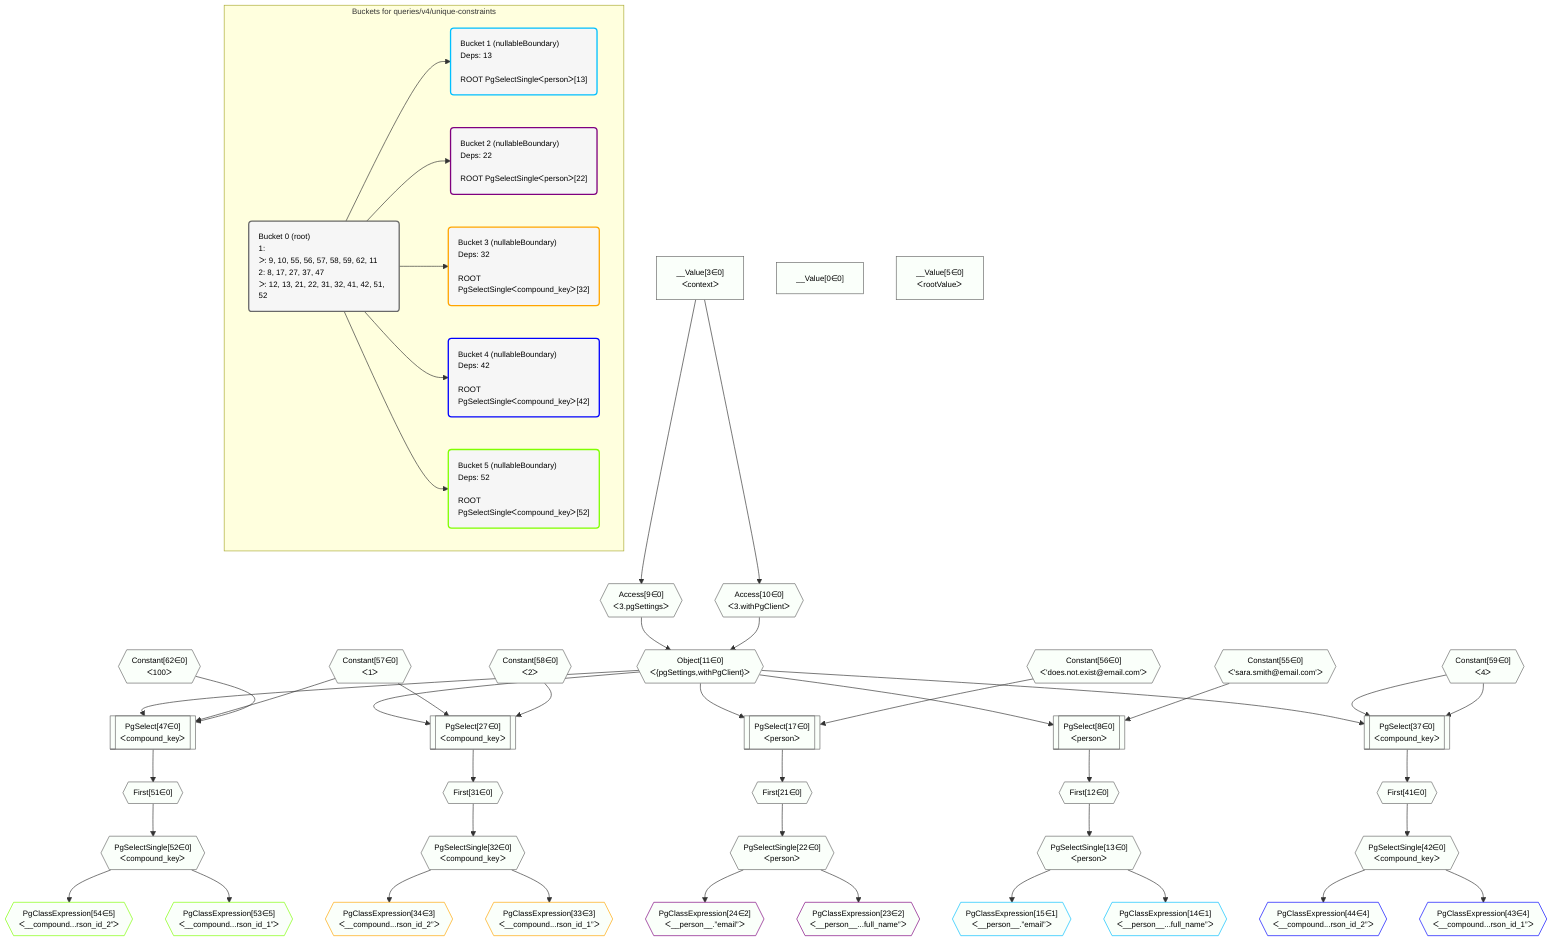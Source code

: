 %%{init: {'themeVariables': { 'fontSize': '12px'}}}%%
graph TD
    classDef path fill:#eee,stroke:#000,color:#000
    classDef plan fill:#fff,stroke-width:1px,color:#000
    classDef itemplan fill:#fff,stroke-width:2px,color:#000
    classDef unbatchedplan fill:#dff,stroke-width:1px,color:#000
    classDef sideeffectplan fill:#fcc,stroke-width:2px,color:#000
    classDef bucket fill:#f6f6f6,color:#000,stroke-width:2px,text-align:left


    %% plan dependencies
    PgSelect27[["PgSelect[27∈0]<br />ᐸcompound_keyᐳ"]]:::plan
    Object11{{"Object[11∈0]<br />ᐸ{pgSettings,withPgClient}ᐳ"}}:::plan
    Constant57{{"Constant[57∈0]<br />ᐸ1ᐳ"}}:::plan
    Constant58{{"Constant[58∈0]<br />ᐸ2ᐳ"}}:::plan
    Object11 & Constant57 & Constant58 --> PgSelect27
    PgSelect37[["PgSelect[37∈0]<br />ᐸcompound_keyᐳ"]]:::plan
    Constant59{{"Constant[59∈0]<br />ᐸ4ᐳ"}}:::plan
    Object11 & Constant59 & Constant59 --> PgSelect37
    PgSelect47[["PgSelect[47∈0]<br />ᐸcompound_keyᐳ"]]:::plan
    Constant62{{"Constant[62∈0]<br />ᐸ100ᐳ"}}:::plan
    Object11 & Constant57 & Constant62 --> PgSelect47
    PgSelect8[["PgSelect[8∈0]<br />ᐸpersonᐳ"]]:::plan
    Constant55{{"Constant[55∈0]<br />ᐸ'sara.smith@email.com'ᐳ"}}:::plan
    Object11 & Constant55 --> PgSelect8
    Access9{{"Access[9∈0]<br />ᐸ3.pgSettingsᐳ"}}:::plan
    Access10{{"Access[10∈0]<br />ᐸ3.withPgClientᐳ"}}:::plan
    Access9 & Access10 --> Object11
    PgSelect17[["PgSelect[17∈0]<br />ᐸpersonᐳ"]]:::plan
    Constant56{{"Constant[56∈0]<br />ᐸ'does.not.exist@email.com'ᐳ"}}:::plan
    Object11 & Constant56 --> PgSelect17
    __Value3["__Value[3∈0]<br />ᐸcontextᐳ"]:::plan
    __Value3 --> Access9
    __Value3 --> Access10
    First12{{"First[12∈0]"}}:::plan
    PgSelect8 --> First12
    PgSelectSingle13{{"PgSelectSingle[13∈0]<br />ᐸpersonᐳ"}}:::plan
    First12 --> PgSelectSingle13
    First21{{"First[21∈0]"}}:::plan
    PgSelect17 --> First21
    PgSelectSingle22{{"PgSelectSingle[22∈0]<br />ᐸpersonᐳ"}}:::plan
    First21 --> PgSelectSingle22
    First31{{"First[31∈0]"}}:::plan
    PgSelect27 --> First31
    PgSelectSingle32{{"PgSelectSingle[32∈0]<br />ᐸcompound_keyᐳ"}}:::plan
    First31 --> PgSelectSingle32
    First41{{"First[41∈0]"}}:::plan
    PgSelect37 --> First41
    PgSelectSingle42{{"PgSelectSingle[42∈0]<br />ᐸcompound_keyᐳ"}}:::plan
    First41 --> PgSelectSingle42
    First51{{"First[51∈0]"}}:::plan
    PgSelect47 --> First51
    PgSelectSingle52{{"PgSelectSingle[52∈0]<br />ᐸcompound_keyᐳ"}}:::plan
    First51 --> PgSelectSingle52
    __Value0["__Value[0∈0]"]:::plan
    __Value5["__Value[5∈0]<br />ᐸrootValueᐳ"]:::plan
    PgClassExpression14{{"PgClassExpression[14∈1]<br />ᐸ__person__...full_name”ᐳ"}}:::plan
    PgSelectSingle13 --> PgClassExpression14
    PgClassExpression15{{"PgClassExpression[15∈1]<br />ᐸ__person__.”email”ᐳ"}}:::plan
    PgSelectSingle13 --> PgClassExpression15
    PgClassExpression23{{"PgClassExpression[23∈2]<br />ᐸ__person__...full_name”ᐳ"}}:::plan
    PgSelectSingle22 --> PgClassExpression23
    PgClassExpression24{{"PgClassExpression[24∈2]<br />ᐸ__person__.”email”ᐳ"}}:::plan
    PgSelectSingle22 --> PgClassExpression24
    PgClassExpression33{{"PgClassExpression[33∈3]<br />ᐸ__compound...rson_id_1”ᐳ"}}:::plan
    PgSelectSingle32 --> PgClassExpression33
    PgClassExpression34{{"PgClassExpression[34∈3]<br />ᐸ__compound...rson_id_2”ᐳ"}}:::plan
    PgSelectSingle32 --> PgClassExpression34
    PgClassExpression43{{"PgClassExpression[43∈4]<br />ᐸ__compound...rson_id_1”ᐳ"}}:::plan
    PgSelectSingle42 --> PgClassExpression43
    PgClassExpression44{{"PgClassExpression[44∈4]<br />ᐸ__compound...rson_id_2”ᐳ"}}:::plan
    PgSelectSingle42 --> PgClassExpression44
    PgClassExpression53{{"PgClassExpression[53∈5]<br />ᐸ__compound...rson_id_1”ᐳ"}}:::plan
    PgSelectSingle52 --> PgClassExpression53
    PgClassExpression54{{"PgClassExpression[54∈5]<br />ᐸ__compound...rson_id_2”ᐳ"}}:::plan
    PgSelectSingle52 --> PgClassExpression54

    %% define steps

    subgraph "Buckets for queries/v4/unique-constraints"
    Bucket0("Bucket 0 (root)<br />1: <br />ᐳ: 9, 10, 55, 56, 57, 58, 59, 62, 11<br />2: 8, 17, 27, 37, 47<br />ᐳ: 12, 13, 21, 22, 31, 32, 41, 42, 51, 52"):::bucket
    classDef bucket0 stroke:#696969
    class Bucket0,__Value0,__Value3,__Value5,PgSelect8,Access9,Access10,Object11,First12,PgSelectSingle13,PgSelect17,First21,PgSelectSingle22,PgSelect27,First31,PgSelectSingle32,PgSelect37,First41,PgSelectSingle42,PgSelect47,First51,PgSelectSingle52,Constant55,Constant56,Constant57,Constant58,Constant59,Constant62 bucket0
    Bucket1("Bucket 1 (nullableBoundary)<br />Deps: 13<br /><br />ROOT PgSelectSingleᐸpersonᐳ[13]"):::bucket
    classDef bucket1 stroke:#00bfff
    class Bucket1,PgClassExpression14,PgClassExpression15 bucket1
    Bucket2("Bucket 2 (nullableBoundary)<br />Deps: 22<br /><br />ROOT PgSelectSingleᐸpersonᐳ[22]"):::bucket
    classDef bucket2 stroke:#7f007f
    class Bucket2,PgClassExpression23,PgClassExpression24 bucket2
    Bucket3("Bucket 3 (nullableBoundary)<br />Deps: 32<br /><br />ROOT PgSelectSingleᐸcompound_keyᐳ[32]"):::bucket
    classDef bucket3 stroke:#ffa500
    class Bucket3,PgClassExpression33,PgClassExpression34 bucket3
    Bucket4("Bucket 4 (nullableBoundary)<br />Deps: 42<br /><br />ROOT PgSelectSingleᐸcompound_keyᐳ[42]"):::bucket
    classDef bucket4 stroke:#0000ff
    class Bucket4,PgClassExpression43,PgClassExpression44 bucket4
    Bucket5("Bucket 5 (nullableBoundary)<br />Deps: 52<br /><br />ROOT PgSelectSingleᐸcompound_keyᐳ[52]"):::bucket
    classDef bucket5 stroke:#7fff00
    class Bucket5,PgClassExpression53,PgClassExpression54 bucket5
    Bucket0 --> Bucket1 & Bucket2 & Bucket3 & Bucket4 & Bucket5
    classDef unary fill:#fafffa,borderWidth:8px
    class PgSelect27,PgSelect37,PgSelect47,PgSelect8,Object11,PgSelect17,Access9,Access10,First12,PgSelectSingle13,First21,PgSelectSingle22,First31,PgSelectSingle32,First41,PgSelectSingle42,First51,PgSelectSingle52,__Value0,__Value3,__Value5,Constant55,Constant56,Constant57,Constant58,Constant59,Constant62,PgClassExpression14,PgClassExpression15,PgClassExpression23,PgClassExpression24,PgClassExpression33,PgClassExpression34,PgClassExpression43,PgClassExpression44,PgClassExpression53,PgClassExpression54 unary
    end
